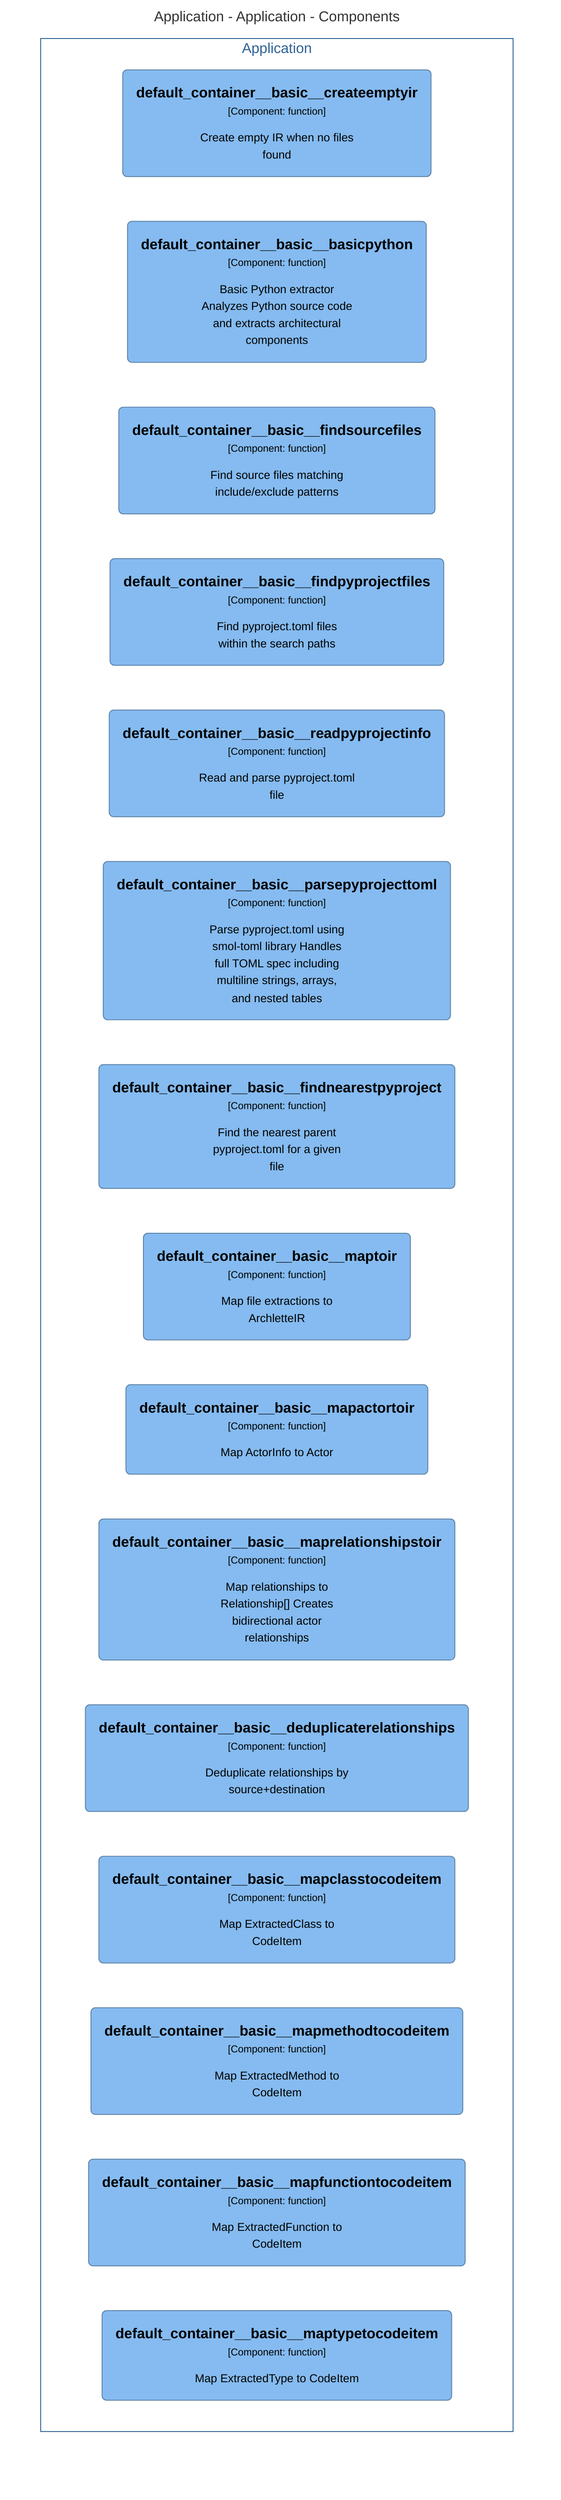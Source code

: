 graph TB
  linkStyle default fill:#ffffff

  subgraph diagram ["Application - Application - Components"]
    style diagram fill:#ffffff,stroke:#ffffff

    subgraph 8 ["Application"]
      style 8 fill:#ffffff,stroke:#2e6295,color:#2e6295

      141("<div style='font-weight: bold'>default_container__basic__findsourcefiles</div><div style='font-size: 70%; margin-top: 0px'>[Component: function]</div><div style='font-size: 80%; margin-top:10px'>Find source files matching<br />include/exclude patterns</div>")
      style 141 fill:#85bbf0,stroke:#5d82a8,color:#000000
      142("<div style='font-weight: bold'>default_container__basic__findpyprojectfiles</div><div style='font-size: 70%; margin-top: 0px'>[Component: function]</div><div style='font-size: 80%; margin-top:10px'>Find pyproject.toml files<br />within the search paths</div>")
      style 142 fill:#85bbf0,stroke:#5d82a8,color:#000000
      143("<div style='font-weight: bold'>default_container__basic__readpyprojectinfo</div><div style='font-size: 70%; margin-top: 0px'>[Component: function]</div><div style='font-size: 80%; margin-top:10px'>Read and parse pyproject.toml<br />file</div>")
      style 143 fill:#85bbf0,stroke:#5d82a8,color:#000000
      144("<div style='font-weight: bold'>default_container__basic__parsepyprojecttoml</div><div style='font-size: 70%; margin-top: 0px'>[Component: function]</div><div style='font-size: 80%; margin-top:10px'>Parse pyproject.toml using<br />smol-toml library Handles<br />full TOML spec including<br />multiline strings, arrays,<br />and nested tables</div>")
      style 144 fill:#85bbf0,stroke:#5d82a8,color:#000000
      145("<div style='font-weight: bold'>default_container__basic__findnearestpyproject</div><div style='font-size: 70%; margin-top: 0px'>[Component: function]</div><div style='font-size: 80%; margin-top:10px'>Find the nearest parent<br />pyproject.toml for a given<br />file</div>")
      style 145 fill:#85bbf0,stroke:#5d82a8,color:#000000
      159("<div style='font-weight: bold'>default_container__basic__maptoir</div><div style='font-size: 70%; margin-top: 0px'>[Component: function]</div><div style='font-size: 80%; margin-top:10px'>Map file extractions to<br />ArchletteIR</div>")
      style 159 fill:#85bbf0,stroke:#5d82a8,color:#000000
      160("<div style='font-weight: bold'>default_container__basic__mapactortoir</div><div style='font-size: 70%; margin-top: 0px'>[Component: function]</div><div style='font-size: 80%; margin-top:10px'>Map ActorInfo to Actor</div>")
      style 160 fill:#85bbf0,stroke:#5d82a8,color:#000000
      161("<div style='font-weight: bold'>default_container__basic__maprelationshipstoir</div><div style='font-size: 70%; margin-top: 0px'>[Component: function]</div><div style='font-size: 80%; margin-top:10px'>Map relationships to<br />Relationship[] Creates<br />bidirectional actor<br />relationships</div>")
      style 161 fill:#85bbf0,stroke:#5d82a8,color:#000000
      162("<div style='font-weight: bold'>default_container__basic__deduplicaterelationships</div><div style='font-size: 70%; margin-top: 0px'>[Component: function]</div><div style='font-size: 80%; margin-top:10px'>Deduplicate relationships by<br />source+destination</div>")
      style 162 fill:#85bbf0,stroke:#5d82a8,color:#000000
      163("<div style='font-weight: bold'>default_container__basic__mapclasstocodeitem</div><div style='font-size: 70%; margin-top: 0px'>[Component: function]</div><div style='font-size: 80%; margin-top:10px'>Map ExtractedClass to<br />CodeItem</div>")
      style 163 fill:#85bbf0,stroke:#5d82a8,color:#000000
      164("<div style='font-weight: bold'>default_container__basic__mapmethodtocodeitem</div><div style='font-size: 70%; margin-top: 0px'>[Component: function]</div><div style='font-size: 80%; margin-top:10px'>Map ExtractedMethod to<br />CodeItem</div>")
      style 164 fill:#85bbf0,stroke:#5d82a8,color:#000000
      165("<div style='font-weight: bold'>default_container__basic__mapfunctiontocodeitem</div><div style='font-size: 70%; margin-top: 0px'>[Component: function]</div><div style='font-size: 80%; margin-top:10px'>Map ExtractedFunction to<br />CodeItem</div>")
      style 165 fill:#85bbf0,stroke:#5d82a8,color:#000000
      166("<div style='font-weight: bold'>default_container__basic__maptypetocodeitem</div><div style='font-size: 70%; margin-top: 0px'>[Component: function]</div><div style='font-size: 80%; margin-top:10px'>Map ExtractedType to CodeItem</div>")
      style 166 fill:#85bbf0,stroke:#5d82a8,color:#000000
      83("<div style='font-weight: bold'>default_container__basic__createemptyir</div><div style='font-size: 70%; margin-top: 0px'>[Component: function]</div><div style='font-size: 80%; margin-top:10px'>Create empty IR when no files<br />found</div>")
      style 83 fill:#85bbf0,stroke:#5d82a8,color:#000000
      84("<div style='font-weight: bold'>default_container__basic__basicpython</div><div style='font-size: 70%; margin-top: 0px'>[Component: function]</div><div style='font-size: 80%; margin-top:10px'>Basic Python extractor<br />Analyzes Python source code<br />and extracts architectural<br />components</div>")
      style 84 fill:#85bbf0,stroke:#5d82a8,color:#000000
    end

  end